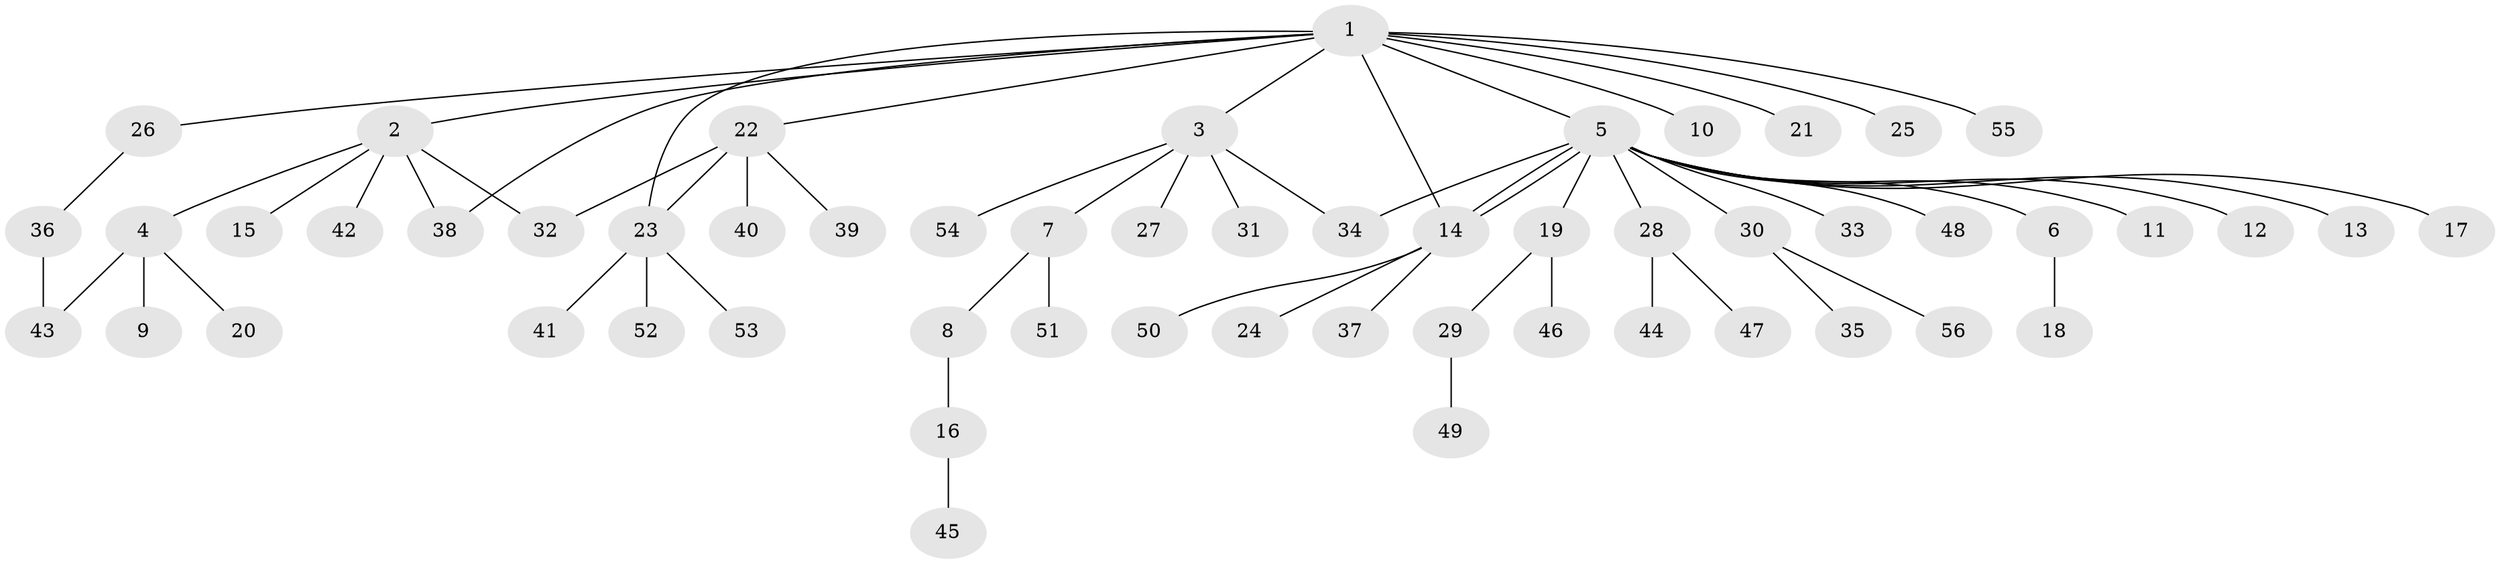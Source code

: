 // Generated by graph-tools (version 1.1) at 2025/26/03/09/25 03:26:05]
// undirected, 56 vertices, 62 edges
graph export_dot {
graph [start="1"]
  node [color=gray90,style=filled];
  1;
  2;
  3;
  4;
  5;
  6;
  7;
  8;
  9;
  10;
  11;
  12;
  13;
  14;
  15;
  16;
  17;
  18;
  19;
  20;
  21;
  22;
  23;
  24;
  25;
  26;
  27;
  28;
  29;
  30;
  31;
  32;
  33;
  34;
  35;
  36;
  37;
  38;
  39;
  40;
  41;
  42;
  43;
  44;
  45;
  46;
  47;
  48;
  49;
  50;
  51;
  52;
  53;
  54;
  55;
  56;
  1 -- 2;
  1 -- 3;
  1 -- 5;
  1 -- 10;
  1 -- 14;
  1 -- 21;
  1 -- 22;
  1 -- 23;
  1 -- 25;
  1 -- 26;
  1 -- 38;
  1 -- 55;
  2 -- 4;
  2 -- 15;
  2 -- 32;
  2 -- 38;
  2 -- 42;
  3 -- 7;
  3 -- 27;
  3 -- 31;
  3 -- 34;
  3 -- 54;
  4 -- 9;
  4 -- 20;
  4 -- 43;
  5 -- 6;
  5 -- 11;
  5 -- 12;
  5 -- 13;
  5 -- 14;
  5 -- 14;
  5 -- 17;
  5 -- 19;
  5 -- 28;
  5 -- 30;
  5 -- 33;
  5 -- 34;
  5 -- 48;
  6 -- 18;
  7 -- 8;
  7 -- 51;
  8 -- 16;
  14 -- 24;
  14 -- 37;
  14 -- 50;
  16 -- 45;
  19 -- 29;
  19 -- 46;
  22 -- 23;
  22 -- 32;
  22 -- 39;
  22 -- 40;
  23 -- 41;
  23 -- 52;
  23 -- 53;
  26 -- 36;
  28 -- 44;
  28 -- 47;
  29 -- 49;
  30 -- 35;
  30 -- 56;
  36 -- 43;
}
